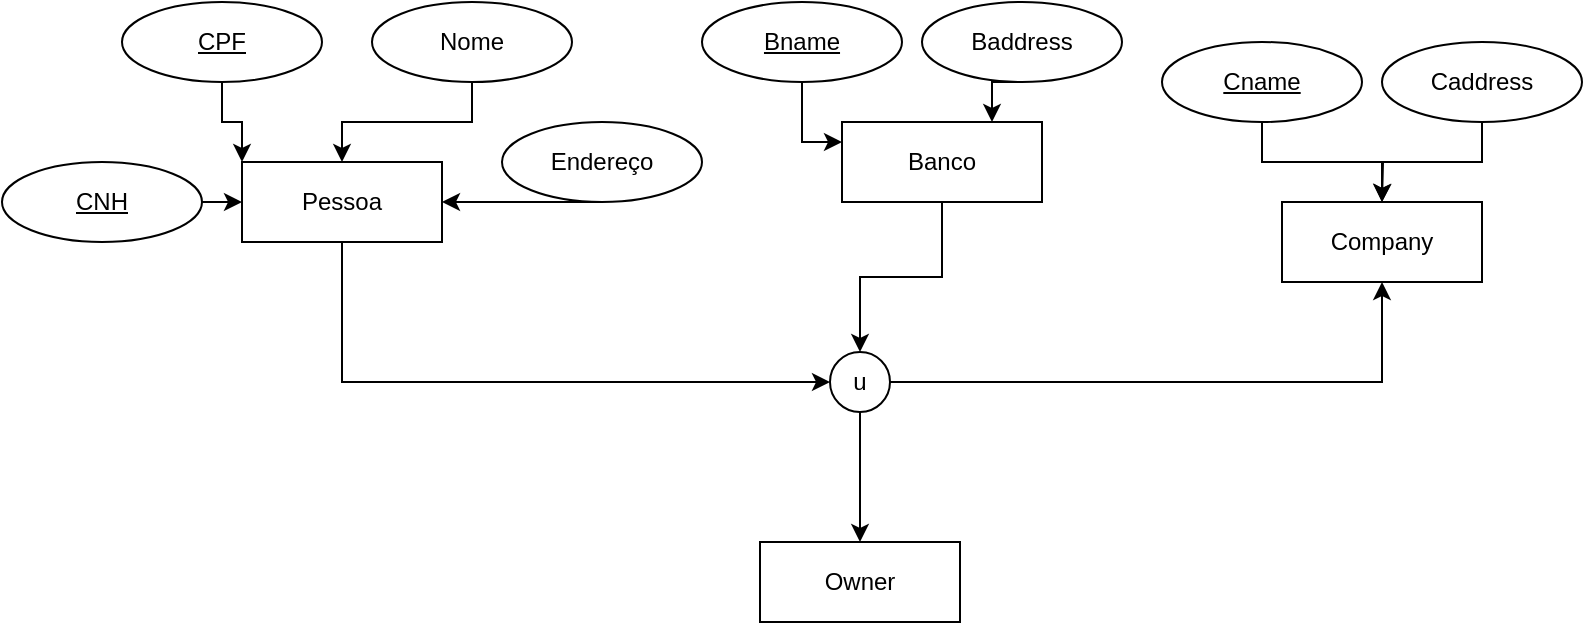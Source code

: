 <mxfile version="28.2.0">
  <diagram name="Página-1" id="ovZqv0VjJH3Nnrgt0Wr6">
    <mxGraphModel dx="1426" dy="789" grid="1" gridSize="10" guides="1" tooltips="1" connect="1" arrows="1" fold="1" page="1" pageScale="1" pageWidth="827" pageHeight="1169" math="0" shadow="0">
      <root>
        <mxCell id="0" />
        <mxCell id="1" parent="0" />
        <mxCell id="5lNwaN1Og0FVlDpz_DzG-5" style="edgeStyle=orthogonalEdgeStyle;rounded=0;orthogonalLoop=1;jettySize=auto;html=1;exitX=1;exitY=0.5;exitDx=0;exitDy=0;entryX=0;entryY=0.5;entryDx=0;entryDy=0;" parent="1" target="5lNwaN1Og0FVlDpz_DzG-4" edge="1">
          <mxGeometry relative="1" as="geometry">
            <mxPoint x="170" y="130" as="sourcePoint" />
            <mxPoint x="270" y="220" as="targetPoint" />
            <Array as="points">
              <mxPoint x="170" y="210" />
            </Array>
          </mxGeometry>
        </mxCell>
        <mxCell id="5lNwaN1Og0FVlDpz_DzG-1" value="Pessoa" style="whiteSpace=wrap;html=1;align=center;" parent="1" vertex="1">
          <mxGeometry x="120" y="100" width="100" height="40" as="geometry" />
        </mxCell>
        <mxCell id="5lNwaN1Og0FVlDpz_DzG-7" style="edgeStyle=orthogonalEdgeStyle;rounded=0;orthogonalLoop=1;jettySize=auto;html=1;exitX=0.5;exitY=1;exitDx=0;exitDy=0;entryX=0.5;entryY=0;entryDx=0;entryDy=0;" parent="1" source="5lNwaN1Og0FVlDpz_DzG-2" target="5lNwaN1Og0FVlDpz_DzG-4" edge="1">
          <mxGeometry relative="1" as="geometry" />
        </mxCell>
        <mxCell id="5lNwaN1Og0FVlDpz_DzG-2" value="Banco" style="whiteSpace=wrap;html=1;align=center;" parent="1" vertex="1">
          <mxGeometry x="420" y="80" width="100" height="40" as="geometry" />
        </mxCell>
        <mxCell id="5lNwaN1Og0FVlDpz_DzG-3" value="Company" style="whiteSpace=wrap;html=1;align=center;" parent="1" vertex="1">
          <mxGeometry x="640" y="120" width="100" height="40" as="geometry" />
        </mxCell>
        <mxCell id="5lNwaN1Og0FVlDpz_DzG-20" style="edgeStyle=orthogonalEdgeStyle;rounded=0;orthogonalLoop=1;jettySize=auto;html=1;exitX=1;exitY=0.5;exitDx=0;exitDy=0;entryX=0.5;entryY=1;entryDx=0;entryDy=0;" parent="1" source="5lNwaN1Og0FVlDpz_DzG-4" target="5lNwaN1Og0FVlDpz_DzG-3" edge="1">
          <mxGeometry relative="1" as="geometry" />
        </mxCell>
        <mxCell id="5lNwaN1Og0FVlDpz_DzG-28" style="edgeStyle=orthogonalEdgeStyle;rounded=0;orthogonalLoop=1;jettySize=auto;html=1;exitX=0.5;exitY=1;exitDx=0;exitDy=0;" parent="1" source="5lNwaN1Og0FVlDpz_DzG-4" target="5lNwaN1Og0FVlDpz_DzG-8" edge="1">
          <mxGeometry relative="1" as="geometry" />
        </mxCell>
        <mxCell id="5lNwaN1Og0FVlDpz_DzG-4" value="u" style="ellipse;whiteSpace=wrap;html=1;aspect=fixed;" parent="1" vertex="1">
          <mxGeometry x="414" y="195" width="30" height="30" as="geometry" />
        </mxCell>
        <mxCell id="5lNwaN1Og0FVlDpz_DzG-8" value="Owner" style="whiteSpace=wrap;html=1;align=center;" parent="1" vertex="1">
          <mxGeometry x="379" y="290" width="100" height="40" as="geometry" />
        </mxCell>
        <mxCell id="5lNwaN1Og0FVlDpz_DzG-14" style="edgeStyle=orthogonalEdgeStyle;rounded=0;orthogonalLoop=1;jettySize=auto;html=1;exitX=1;exitY=0.5;exitDx=0;exitDy=0;entryX=0;entryY=0.5;entryDx=0;entryDy=0;" parent="1" source="5lNwaN1Og0FVlDpz_DzG-9" target="5lNwaN1Og0FVlDpz_DzG-1" edge="1">
          <mxGeometry relative="1" as="geometry" />
        </mxCell>
        <mxCell id="5lNwaN1Og0FVlDpz_DzG-9" value="&lt;u&gt;CNH&lt;/u&gt;" style="ellipse;whiteSpace=wrap;html=1;align=center;" parent="1" vertex="1">
          <mxGeometry y="100" width="100" height="40" as="geometry" />
        </mxCell>
        <mxCell id="5lNwaN1Og0FVlDpz_DzG-15" style="edgeStyle=orthogonalEdgeStyle;rounded=0;orthogonalLoop=1;jettySize=auto;html=1;exitX=0.5;exitY=1;exitDx=0;exitDy=0;entryX=0;entryY=0;entryDx=0;entryDy=0;" parent="1" source="5lNwaN1Og0FVlDpz_DzG-10" target="5lNwaN1Og0FVlDpz_DzG-1" edge="1">
          <mxGeometry relative="1" as="geometry" />
        </mxCell>
        <mxCell id="5lNwaN1Og0FVlDpz_DzG-10" value="&lt;u&gt;CPF&lt;/u&gt;" style="ellipse;whiteSpace=wrap;html=1;align=center;" parent="1" vertex="1">
          <mxGeometry x="60" y="20" width="100" height="40" as="geometry" />
        </mxCell>
        <mxCell id="5lNwaN1Og0FVlDpz_DzG-16" style="edgeStyle=orthogonalEdgeStyle;rounded=0;orthogonalLoop=1;jettySize=auto;html=1;exitX=0.5;exitY=1;exitDx=0;exitDy=0;entryX=0.5;entryY=0;entryDx=0;entryDy=0;" parent="1" source="5lNwaN1Og0FVlDpz_DzG-11" target="5lNwaN1Og0FVlDpz_DzG-1" edge="1">
          <mxGeometry relative="1" as="geometry" />
        </mxCell>
        <mxCell id="5lNwaN1Og0FVlDpz_DzG-11" value="Nome" style="ellipse;whiteSpace=wrap;html=1;align=center;" parent="1" vertex="1">
          <mxGeometry x="185" y="20" width="100" height="40" as="geometry" />
        </mxCell>
        <mxCell id="5lNwaN1Og0FVlDpz_DzG-17" style="edgeStyle=orthogonalEdgeStyle;rounded=0;orthogonalLoop=1;jettySize=auto;html=1;exitX=0.5;exitY=1;exitDx=0;exitDy=0;entryX=1;entryY=0.5;entryDx=0;entryDy=0;" parent="1" source="5lNwaN1Og0FVlDpz_DzG-12" target="5lNwaN1Og0FVlDpz_DzG-1" edge="1">
          <mxGeometry relative="1" as="geometry">
            <Array as="points">
              <mxPoint x="270" y="120" />
              <mxPoint x="270" y="120" />
            </Array>
          </mxGeometry>
        </mxCell>
        <mxCell id="5lNwaN1Og0FVlDpz_DzG-12" value="Endereço" style="ellipse;whiteSpace=wrap;html=1;align=center;" parent="1" vertex="1">
          <mxGeometry x="250" y="80" width="100" height="40" as="geometry" />
        </mxCell>
        <mxCell id="5lNwaN1Og0FVlDpz_DzG-26" style="edgeStyle=orthogonalEdgeStyle;rounded=0;orthogonalLoop=1;jettySize=auto;html=1;exitX=0.5;exitY=1;exitDx=0;exitDy=0;" parent="1" source="5lNwaN1Og0FVlDpz_DzG-18" edge="1">
          <mxGeometry relative="1" as="geometry">
            <mxPoint x="420" y="90" as="targetPoint" />
            <Array as="points">
              <mxPoint x="400" y="90" />
              <mxPoint x="420" y="90" />
            </Array>
          </mxGeometry>
        </mxCell>
        <mxCell id="5lNwaN1Og0FVlDpz_DzG-18" value="&lt;u&gt;Bname&lt;/u&gt;" style="ellipse;whiteSpace=wrap;html=1;align=center;" parent="1" vertex="1">
          <mxGeometry x="350" y="20" width="100" height="40" as="geometry" />
        </mxCell>
        <mxCell id="5lNwaN1Og0FVlDpz_DzG-25" style="edgeStyle=orthogonalEdgeStyle;rounded=0;orthogonalLoop=1;jettySize=auto;html=1;exitX=0.5;exitY=1;exitDx=0;exitDy=0;entryX=0.75;entryY=0;entryDx=0;entryDy=0;" parent="1" source="5lNwaN1Og0FVlDpz_DzG-19" target="5lNwaN1Og0FVlDpz_DzG-2" edge="1">
          <mxGeometry relative="1" as="geometry" />
        </mxCell>
        <mxCell id="5lNwaN1Og0FVlDpz_DzG-19" value="Baddress" style="ellipse;whiteSpace=wrap;html=1;align=center;" parent="1" vertex="1">
          <mxGeometry x="460" y="20" width="100" height="40" as="geometry" />
        </mxCell>
        <mxCell id="5lNwaN1Og0FVlDpz_DzG-23" style="edgeStyle=orthogonalEdgeStyle;rounded=0;orthogonalLoop=1;jettySize=auto;html=1;exitX=0.5;exitY=1;exitDx=0;exitDy=0;" parent="1" source="5lNwaN1Og0FVlDpz_DzG-21" target="5lNwaN1Og0FVlDpz_DzG-3" edge="1">
          <mxGeometry relative="1" as="geometry" />
        </mxCell>
        <mxCell id="5lNwaN1Og0FVlDpz_DzG-21" value="&lt;u&gt;Cname&lt;/u&gt;" style="ellipse;whiteSpace=wrap;html=1;align=center;" parent="1" vertex="1">
          <mxGeometry x="580" y="40" width="100" height="40" as="geometry" />
        </mxCell>
        <mxCell id="5lNwaN1Og0FVlDpz_DzG-24" style="edgeStyle=orthogonalEdgeStyle;rounded=0;orthogonalLoop=1;jettySize=auto;html=1;exitX=0.5;exitY=1;exitDx=0;exitDy=0;" parent="1" source="5lNwaN1Og0FVlDpz_DzG-22" edge="1">
          <mxGeometry relative="1" as="geometry">
            <mxPoint x="690" y="120" as="targetPoint" />
          </mxGeometry>
        </mxCell>
        <mxCell id="5lNwaN1Og0FVlDpz_DzG-22" value="Caddress" style="ellipse;whiteSpace=wrap;html=1;align=center;" parent="1" vertex="1">
          <mxGeometry x="690" y="40" width="100" height="40" as="geometry" />
        </mxCell>
      </root>
    </mxGraphModel>
  </diagram>
</mxfile>

